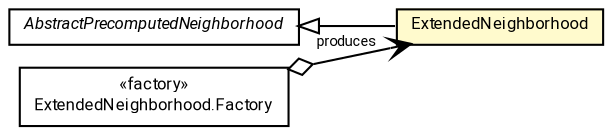 #!/usr/local/bin/dot
#
# Class diagram 
# Generated by UMLGraph version R5_7_2-60-g0e99a6 (http://www.spinellis.gr/umlgraph/)
#

digraph G {
	graph [fontnames="svg"]
	edge [fontname="Roboto",fontsize=7,labelfontname="Roboto",labelfontsize=7,color="black"];
	node [fontname="Roboto",fontcolor="black",fontsize=8,shape=plaintext,margin=0,width=0,height=0];
	nodesep=0.15;
	ranksep=0.25;
	rankdir=LR;
	// de.lmu.ifi.dbs.elki.algorithm.outlier.spatial.neighborhood.AbstractPrecomputedNeighborhood
	c4145913 [label=<<table title="de.lmu.ifi.dbs.elki.algorithm.outlier.spatial.neighborhood.AbstractPrecomputedNeighborhood" border="0" cellborder="1" cellspacing="0" cellpadding="2" href="AbstractPrecomputedNeighborhood.html" target="_parent">
		<tr><td><table border="0" cellspacing="0" cellpadding="1">
		<tr><td align="center" balign="center"> <font face="Roboto"><i>AbstractPrecomputedNeighborhood</i></font> </td></tr>
		</table></td></tr>
		</table>>, URL="AbstractPrecomputedNeighborhood.html"];
	// de.lmu.ifi.dbs.elki.algorithm.outlier.spatial.neighborhood.ExtendedNeighborhood
	c4145918 [label=<<table title="de.lmu.ifi.dbs.elki.algorithm.outlier.spatial.neighborhood.ExtendedNeighborhood" border="0" cellborder="1" cellspacing="0" cellpadding="2" bgcolor="lemonChiffon" href="ExtendedNeighborhood.html" target="_parent">
		<tr><td><table border="0" cellspacing="0" cellpadding="1">
		<tr><td align="center" balign="center"> <font face="Roboto">ExtendedNeighborhood</font> </td></tr>
		</table></td></tr>
		</table>>, URL="ExtendedNeighborhood.html"];
	// de.lmu.ifi.dbs.elki.algorithm.outlier.spatial.neighborhood.ExtendedNeighborhood.Factory<O>
	c4145919 [label=<<table title="de.lmu.ifi.dbs.elki.algorithm.outlier.spatial.neighborhood.ExtendedNeighborhood.Factory" border="0" cellborder="1" cellspacing="0" cellpadding="2" href="ExtendedNeighborhood.Factory.html" target="_parent">
		<tr><td><table border="0" cellspacing="0" cellpadding="1">
		<tr><td align="center" balign="center"> &#171;factory&#187; </td></tr>
		<tr><td align="center" balign="center"> <font face="Roboto">ExtendedNeighborhood.Factory</font> </td></tr>
		</table></td></tr>
		</table>>, URL="ExtendedNeighborhood.Factory.html"];
	// de.lmu.ifi.dbs.elki.algorithm.outlier.spatial.neighborhood.ExtendedNeighborhood extends de.lmu.ifi.dbs.elki.algorithm.outlier.spatial.neighborhood.AbstractPrecomputedNeighborhood
	c4145913 -> c4145918 [arrowtail=empty,dir=back,weight=10];
	// de.lmu.ifi.dbs.elki.algorithm.outlier.spatial.neighborhood.ExtendedNeighborhood.Factory<O> navhas de.lmu.ifi.dbs.elki.algorithm.outlier.spatial.neighborhood.ExtendedNeighborhood
	c4145919 -> c4145918 [arrowhead=open,arrowtail=ediamond,dir=both,weight=3,label="produces"];
}

